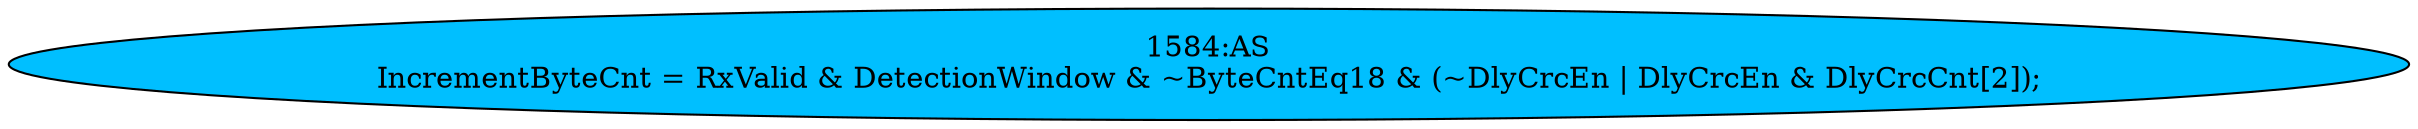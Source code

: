 strict digraph "" {
	node [label="\N"];
	"1584:AS"	 [ast="<pyverilog.vparser.ast.Assign object at 0x7f37fb687e10>",
		def_var="['IncrementByteCnt']",
		fillcolor=deepskyblue,
		label="1584:AS
IncrementByteCnt = RxValid & DetectionWindow & ~ByteCntEq18 & (~DlyCrcEn | DlyCrcEn & DlyCrcCnt[2]);",
		statements="[]",
		style=filled,
		typ=Assign,
		use_var="['RxValid', 'DetectionWindow', 'ByteCntEq18', 'DlyCrcEn', 'DlyCrcEn', 'DlyCrcCnt']"];
}
